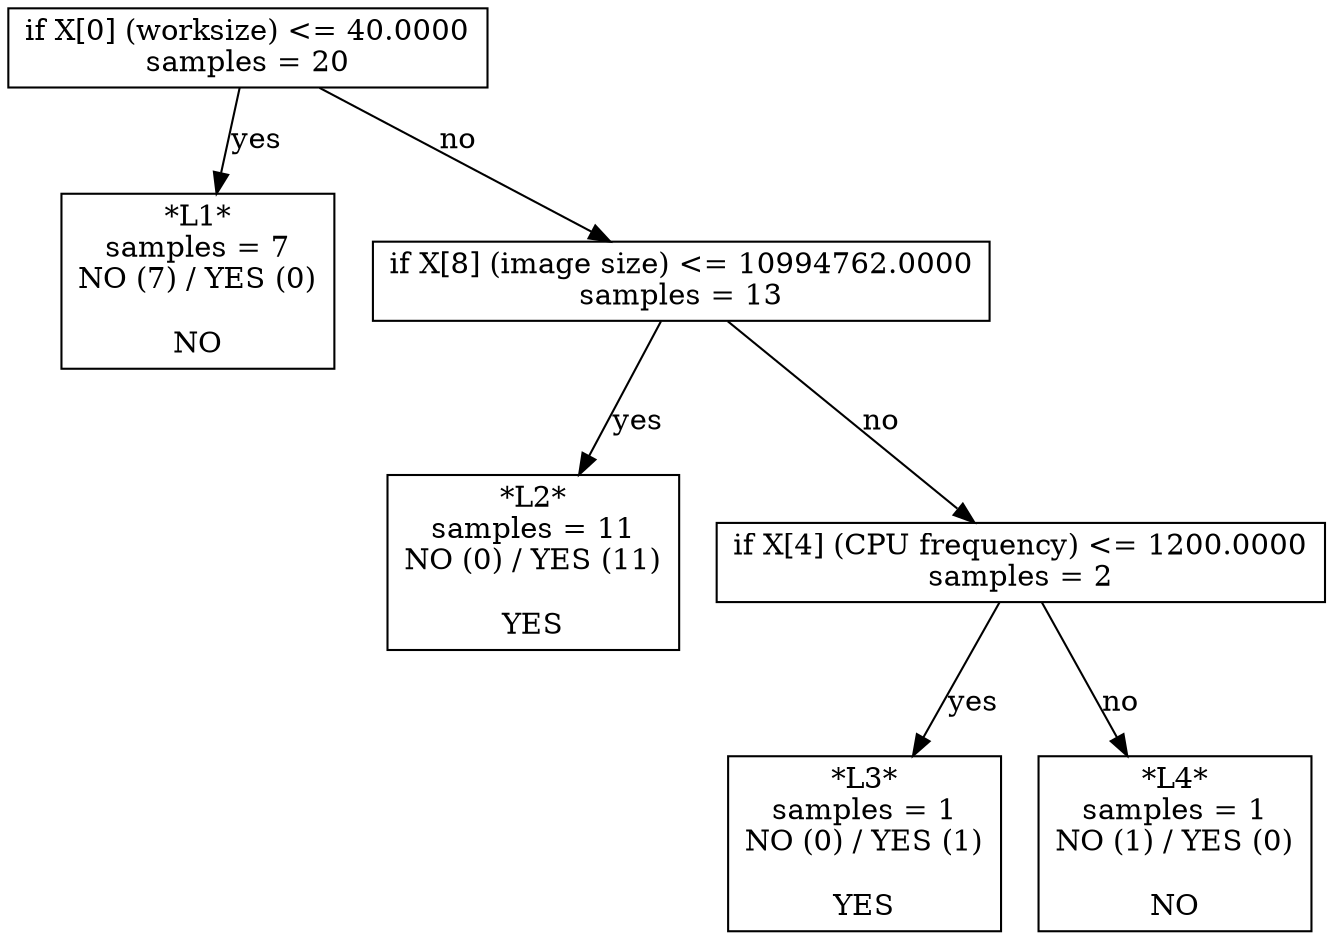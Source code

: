 digraph Tree {
0 [label="if X[0] (worksize) <= 40.0000\nsamples = 20", shape="box"] ;
1 [label="*L1*\nsamples = 7\nNO (7) / YES (0)\n\nNO", shape="box"] ;
0 -> 1 [label="yes"];
2 [label="if X[8] (image size) <= 10994762.0000\nsamples = 13", shape="box"] ;
0 -> 2 [label="no"];
3 [label="*L2*\nsamples = 11\nNO (0) / YES (11)\n\nYES", shape="box"] ;
2 -> 3 [label="yes"];
4 [label="if X[4] (CPU frequency) <= 1200.0000\nsamples = 2", shape="box"] ;
2 -> 4 [label="no"];
5 [label="*L3*\nsamples = 1\nNO (0) / YES (1)\n\nYES", shape="box"] ;
4 -> 5 [label="yes"];
6 [label="*L4*\nsamples = 1\nNO (1) / YES (0)\n\nNO", shape="box"] ;
4 -> 6 [label="no"];
}
